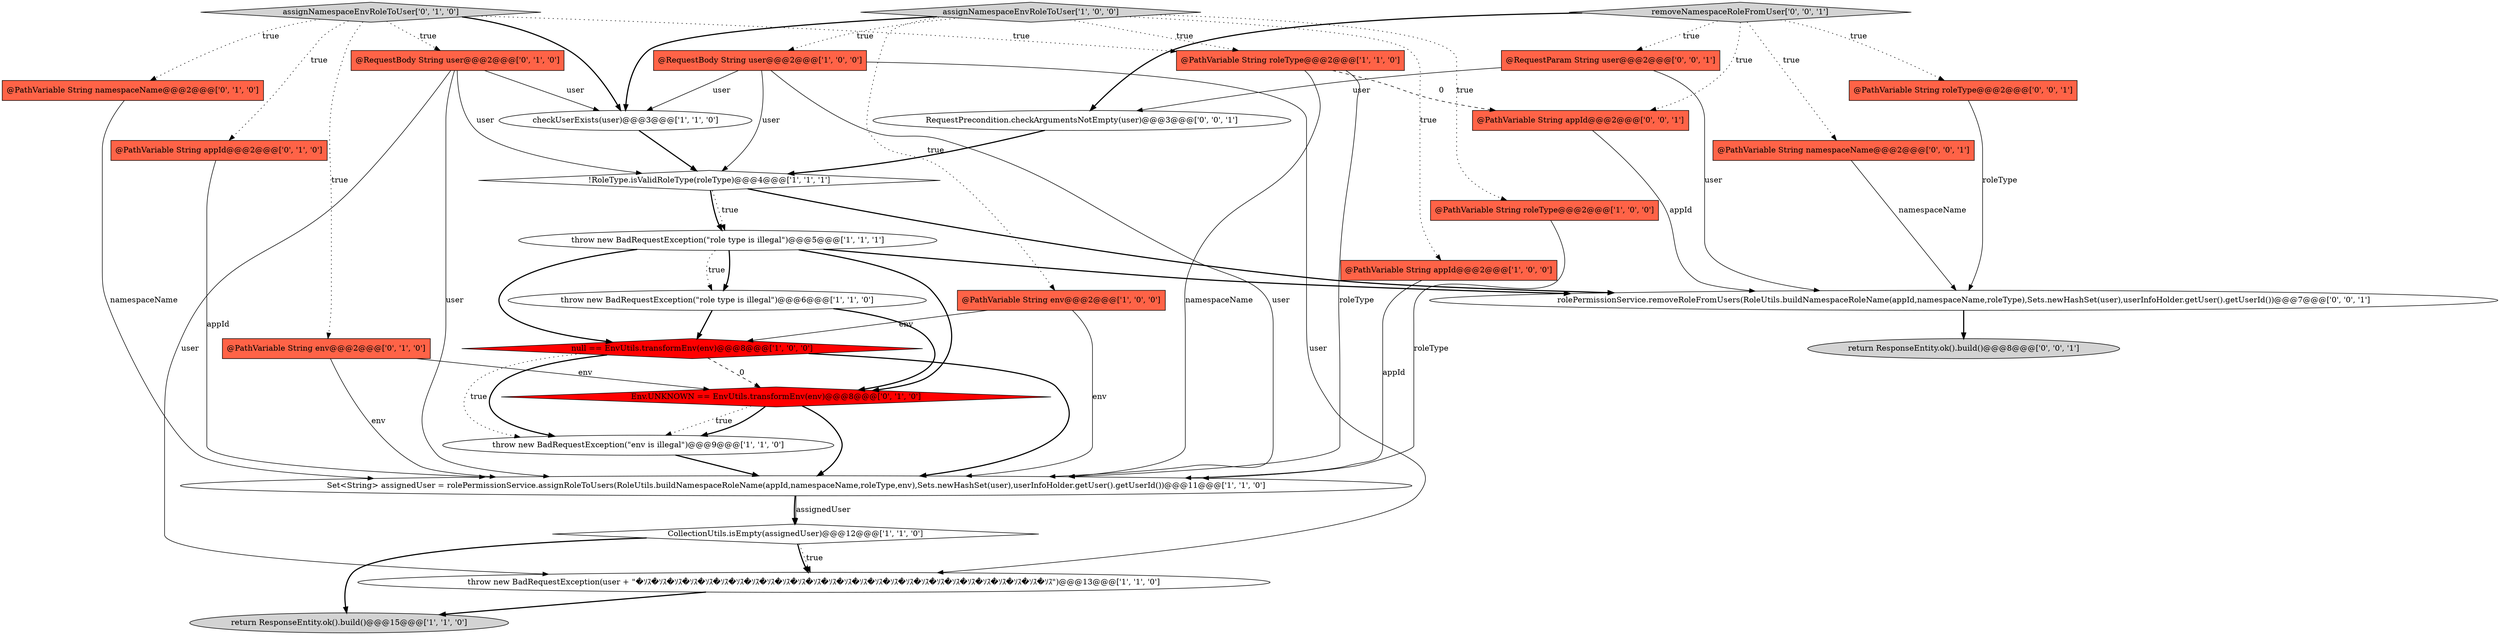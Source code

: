 digraph {
14 [style = filled, label = "@PathVariable String roleType@@@2@@@['1', '1', '0']", fillcolor = tomato, shape = box image = "AAA0AAABBB1BBB"];
11 [style = filled, label = "throw new BadRequestException(\"role type is illegal\")@@@6@@@['1', '1', '0']", fillcolor = white, shape = ellipse image = "AAA0AAABBB1BBB"];
1 [style = filled, label = "null == EnvUtils.transformEnv(env)@@@8@@@['1', '0', '0']", fillcolor = red, shape = diamond image = "AAA1AAABBB1BBB"];
2 [style = filled, label = "throw new BadRequestException(\"env is illegal\")@@@9@@@['1', '1', '0']", fillcolor = white, shape = ellipse image = "AAA0AAABBB1BBB"];
3 [style = filled, label = "return ResponseEntity.ok().build()@@@15@@@['1', '1', '0']", fillcolor = lightgray, shape = ellipse image = "AAA0AAABBB1BBB"];
0 [style = filled, label = "@PathVariable String roleType@@@2@@@['1', '0', '0']", fillcolor = tomato, shape = box image = "AAA0AAABBB1BBB"];
22 [style = filled, label = "rolePermissionService.removeRoleFromUsers(RoleUtils.buildNamespaceRoleName(appId,namespaceName,roleType),Sets.newHashSet(user),userInfoHolder.getUser().getUserId())@@@7@@@['0', '0', '1']", fillcolor = white, shape = ellipse image = "AAA0AAABBB3BBB"];
15 [style = filled, label = "CollectionUtils.isEmpty(assignedUser)@@@12@@@['1', '1', '0']", fillcolor = white, shape = diamond image = "AAA0AAABBB1BBB"];
8 [style = filled, label = "@PathVariable String appId@@@2@@@['1', '0', '0']", fillcolor = tomato, shape = box image = "AAA0AAABBB1BBB"];
29 [style = filled, label = "removeNamespaceRoleFromUser['0', '0', '1']", fillcolor = lightgray, shape = diamond image = "AAA0AAABBB3BBB"];
6 [style = filled, label = "@PathVariable String env@@@2@@@['1', '0', '0']", fillcolor = tomato, shape = box image = "AAA0AAABBB1BBB"];
18 [style = filled, label = "@PathVariable String namespaceName@@@2@@@['0', '1', '0']", fillcolor = tomato, shape = box image = "AAA0AAABBB2BBB"];
7 [style = filled, label = "throw new BadRequestException(\"role type is illegal\")@@@5@@@['1', '1', '1']", fillcolor = white, shape = ellipse image = "AAA0AAABBB1BBB"];
26 [style = filled, label = "@RequestParam String user@@@2@@@['0', '0', '1']", fillcolor = tomato, shape = box image = "AAA0AAABBB3BBB"];
12 [style = filled, label = "!RoleType.isValidRoleType(roleType)@@@4@@@['1', '1', '1']", fillcolor = white, shape = diamond image = "AAA0AAABBB1BBB"];
13 [style = filled, label = "Set<String> assignedUser = rolePermissionService.assignRoleToUsers(RoleUtils.buildNamespaceRoleName(appId,namespaceName,roleType,env),Sets.newHashSet(user),userInfoHolder.getUser().getUserId())@@@11@@@['1', '1', '0']", fillcolor = white, shape = ellipse image = "AAA0AAABBB1BBB"];
4 [style = filled, label = "@RequestBody String user@@@2@@@['1', '0', '0']", fillcolor = tomato, shape = box image = "AAA0AAABBB1BBB"];
24 [style = filled, label = "@PathVariable String roleType@@@2@@@['0', '0', '1']", fillcolor = tomato, shape = box image = "AAA0AAABBB3BBB"];
27 [style = filled, label = "@PathVariable String appId@@@2@@@['0', '0', '1']", fillcolor = tomato, shape = box image = "AAA0AAABBB3BBB"];
23 [style = filled, label = "@PathVariable String namespaceName@@@2@@@['0', '0', '1']", fillcolor = tomato, shape = box image = "AAA0AAABBB3BBB"];
9 [style = filled, label = "throw new BadRequestException(user + \"�ｿｽ�ｿｽ�ｿｽ�ｿｽ�ｿｽ�ｿｽ�ｿｽ�ｿｽ�ｿｽ�ｿｽ�ｿｽ�ｿｽ�ｿｽ�ｿｽ�ｿｽ�ｿｽ�ｿｽ�ｿｽ�ｿｽ�ｿｽ�ｿｽ�ｿｽ�ｿｽ�ｿｽ�ｿｽ�ｿｽ�ｿｽ\")@@@13@@@['1', '1', '0']", fillcolor = white, shape = ellipse image = "AAA0AAABBB1BBB"];
10 [style = filled, label = "assignNamespaceEnvRoleToUser['1', '0', '0']", fillcolor = lightgray, shape = diamond image = "AAA0AAABBB1BBB"];
19 [style = filled, label = "@PathVariable String appId@@@2@@@['0', '1', '0']", fillcolor = tomato, shape = box image = "AAA0AAABBB2BBB"];
20 [style = filled, label = "assignNamespaceEnvRoleToUser['0', '1', '0']", fillcolor = lightgray, shape = diamond image = "AAA0AAABBB2BBB"];
16 [style = filled, label = "@PathVariable String env@@@2@@@['0', '1', '0']", fillcolor = tomato, shape = box image = "AAA0AAABBB2BBB"];
28 [style = filled, label = "return ResponseEntity.ok().build()@@@8@@@['0', '0', '1']", fillcolor = lightgray, shape = ellipse image = "AAA0AAABBB3BBB"];
25 [style = filled, label = "RequestPrecondition.checkArgumentsNotEmpty(user)@@@3@@@['0', '0', '1']", fillcolor = white, shape = ellipse image = "AAA0AAABBB3BBB"];
5 [style = filled, label = "checkUserExists(user)@@@3@@@['1', '1', '0']", fillcolor = white, shape = ellipse image = "AAA0AAABBB1BBB"];
21 [style = filled, label = "Env.UNKNOWN == EnvUtils.transformEnv(env)@@@8@@@['0', '1', '0']", fillcolor = red, shape = diamond image = "AAA1AAABBB2BBB"];
17 [style = filled, label = "@RequestBody String user@@@2@@@['0', '1', '0']", fillcolor = tomato, shape = box image = "AAA0AAABBB2BBB"];
10->8 [style = dotted, label="true"];
10->6 [style = dotted, label="true"];
4->9 [style = solid, label="user"];
26->22 [style = solid, label="user"];
7->11 [style = bold, label=""];
7->1 [style = bold, label=""];
14->13 [style = solid, label="namespaceName"];
8->13 [style = solid, label="appId"];
11->1 [style = bold, label=""];
20->17 [style = dotted, label="true"];
29->27 [style = dotted, label="true"];
19->13 [style = solid, label="appId"];
11->21 [style = bold, label=""];
20->14 [style = dotted, label="true"];
29->25 [style = bold, label=""];
21->2 [style = dotted, label="true"];
16->13 [style = solid, label="env"];
22->28 [style = bold, label=""];
29->23 [style = dotted, label="true"];
1->21 [style = dashed, label="0"];
26->25 [style = solid, label="user"];
6->13 [style = solid, label="env"];
18->13 [style = solid, label="namespaceName"];
15->3 [style = bold, label=""];
29->26 [style = dotted, label="true"];
14->27 [style = dashed, label="0"];
1->13 [style = bold, label=""];
23->22 [style = solid, label="namespaceName"];
12->7 [style = bold, label=""];
20->16 [style = dotted, label="true"];
15->9 [style = dotted, label="true"];
21->2 [style = bold, label=""];
2->13 [style = bold, label=""];
20->5 [style = bold, label=""];
10->14 [style = dotted, label="true"];
14->13 [style = solid, label="roleType"];
7->22 [style = bold, label=""];
24->22 [style = solid, label="roleType"];
17->12 [style = solid, label="user"];
4->13 [style = solid, label="user"];
17->13 [style = solid, label="user"];
17->9 [style = solid, label="user"];
10->5 [style = bold, label=""];
7->11 [style = dotted, label="true"];
5->12 [style = bold, label=""];
25->12 [style = bold, label=""];
6->1 [style = solid, label="env"];
15->9 [style = bold, label=""];
16->21 [style = solid, label="env"];
4->5 [style = solid, label="user"];
27->22 [style = solid, label="appId"];
20->18 [style = dotted, label="true"];
13->15 [style = solid, label="assignedUser"];
9->3 [style = bold, label=""];
7->21 [style = bold, label=""];
10->0 [style = dotted, label="true"];
1->2 [style = bold, label=""];
20->19 [style = dotted, label="true"];
13->15 [style = bold, label=""];
10->4 [style = dotted, label="true"];
1->2 [style = dotted, label="true"];
12->7 [style = dotted, label="true"];
4->12 [style = solid, label="user"];
29->24 [style = dotted, label="true"];
0->13 [style = solid, label="roleType"];
12->22 [style = bold, label=""];
17->5 [style = solid, label="user"];
21->13 [style = bold, label=""];
}
